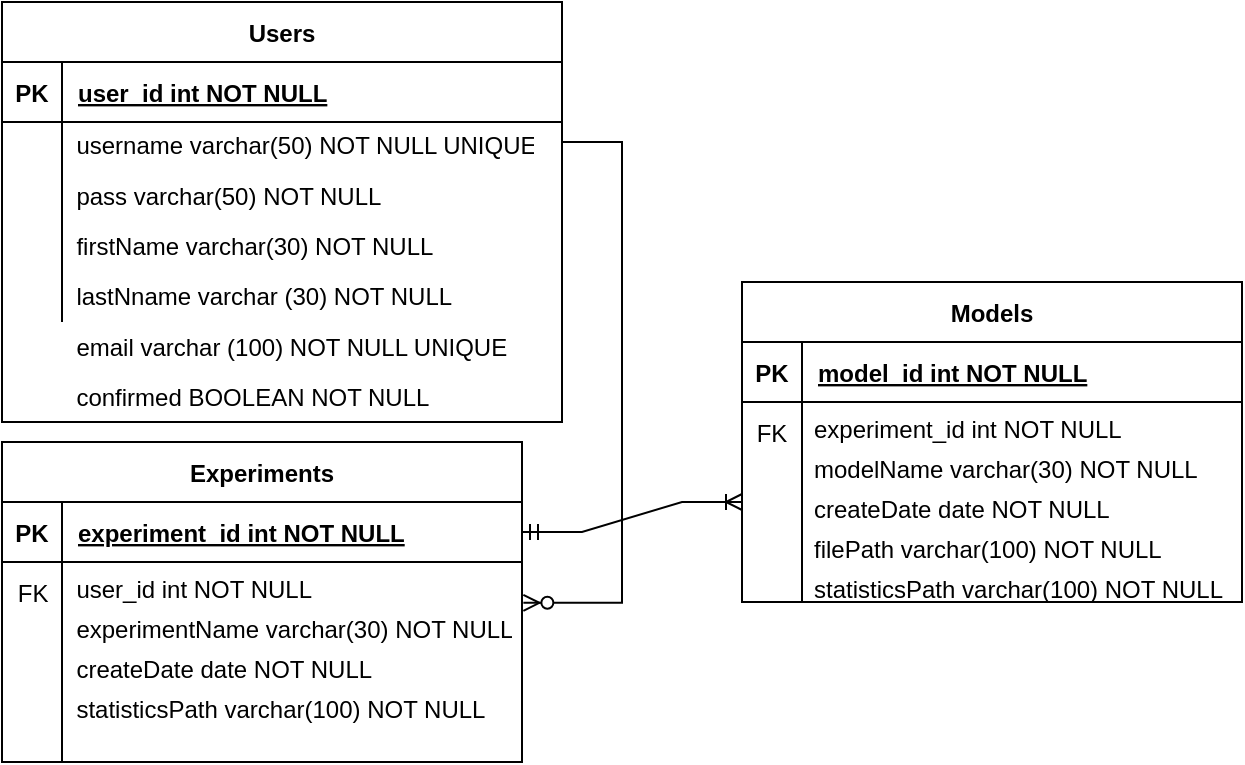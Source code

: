 <mxfile version="16.6.6" type="device"><diagram id="R2lEEEUBdFMjLlhIrx00" name="Page-1"><mxGraphModel dx="1519" dy="501" grid="1" gridSize="10" guides="1" tooltips="1" connect="1" arrows="1" fold="1" page="1" pageScale="1" pageWidth="850" pageHeight="1100" math="0" shadow="0" extFonts="Permanent Marker^https://fonts.googleapis.com/css?family=Permanent+Marker"><root><mxCell id="0"/><mxCell id="1" parent="0"/><mxCell id="DKw-V1k39yW1BBXyD5-j-8" value="" style="group" parent="1" vertex="1" connectable="0"><mxGeometry x="-10" y="10" width="280" height="210" as="geometry"/></mxCell><mxCell id="C-vyLk0tnHw3VtMMgP7b-23" value="Users" style="shape=table;startSize=30;container=1;collapsible=1;childLayout=tableLayout;fixedRows=1;rowLines=0;fontStyle=1;align=center;resizeLast=1;" parent="DKw-V1k39yW1BBXyD5-j-8" vertex="1"><mxGeometry width="280" height="210" as="geometry"><mxRectangle width="60" height="30" as="alternateBounds"/></mxGeometry></mxCell><mxCell id="C-vyLk0tnHw3VtMMgP7b-24" value="" style="shape=partialRectangle;collapsible=0;dropTarget=0;pointerEvents=0;fillColor=none;points=[[0,0.5],[1,0.5]];portConstraint=eastwest;top=0;left=0;right=0;bottom=1;" parent="C-vyLk0tnHw3VtMMgP7b-23" vertex="1"><mxGeometry y="30" width="280" height="30" as="geometry"/></mxCell><mxCell id="C-vyLk0tnHw3VtMMgP7b-25" value="PK" style="shape=partialRectangle;overflow=hidden;connectable=0;fillColor=none;top=0;left=0;bottom=0;right=0;fontStyle=1;" parent="C-vyLk0tnHw3VtMMgP7b-24" vertex="1"><mxGeometry width="30" height="30" as="geometry"><mxRectangle width="30" height="30" as="alternateBounds"/></mxGeometry></mxCell><mxCell id="C-vyLk0tnHw3VtMMgP7b-26" value="user_id int NOT NULL " style="shape=partialRectangle;overflow=hidden;connectable=0;fillColor=none;top=0;left=0;bottom=0;right=0;align=left;spacingLeft=6;fontStyle=5;" parent="C-vyLk0tnHw3VtMMgP7b-24" vertex="1"><mxGeometry x="30" width="250" height="30" as="geometry"><mxRectangle width="250" height="30" as="alternateBounds"/></mxGeometry></mxCell><mxCell id="C-vyLk0tnHw3VtMMgP7b-27" value="" style="shape=partialRectangle;collapsible=0;dropTarget=0;pointerEvents=0;fillColor=none;points=[[0,0.5],[1,0.5]];portConstraint=eastwest;top=0;left=0;right=0;bottom=0;" parent="C-vyLk0tnHw3VtMMgP7b-23" vertex="1"><mxGeometry y="60" width="280" height="100" as="geometry"/></mxCell><mxCell id="C-vyLk0tnHw3VtMMgP7b-28" value="" style="shape=partialRectangle;overflow=hidden;connectable=0;fillColor=none;top=0;left=0;bottom=0;right=0;" parent="C-vyLk0tnHw3VtMMgP7b-27" vertex="1"><mxGeometry width="30" height="100" as="geometry"><mxRectangle width="30" height="100" as="alternateBounds"/></mxGeometry></mxCell><mxCell id="C-vyLk0tnHw3VtMMgP7b-29" value="" style="shape=partialRectangle;overflow=hidden;connectable=0;fillColor=none;top=0;left=0;bottom=0;right=0;align=left;spacingLeft=6;" parent="C-vyLk0tnHw3VtMMgP7b-27" vertex="1"><mxGeometry x="30" width="250" height="100" as="geometry"><mxRectangle width="250" height="100" as="alternateBounds"/></mxGeometry></mxCell><mxCell id="DKw-V1k39yW1BBXyD5-j-7" value="" style="group" parent="DKw-V1k39yW1BBXyD5-j-8" vertex="1" connectable="0"><mxGeometry x="31.2" y="58.07" width="240" height="141.93" as="geometry"/></mxCell><mxCell id="DKw-V1k39yW1BBXyD5-j-1" value="username varchar(50) NOT NULL UNIQUE" style="text;strokeColor=none;fillColor=none;spacingLeft=4;spacingRight=4;overflow=hidden;rotatable=0;points=[[0,0.5],[1,0.5]];portConstraint=eastwest;fontSize=12;" parent="DKw-V1k39yW1BBXyD5-j-7" vertex="1"><mxGeometry width="240" height="25.2" as="geometry"/></mxCell><mxCell id="DKw-V1k39yW1BBXyD5-j-2" value="pass varchar(50) NOT NULL " style="text;strokeColor=none;fillColor=none;spacingLeft=4;spacingRight=4;overflow=hidden;rotatable=0;points=[[0,0.5],[1,0.5]];portConstraint=eastwest;fontSize=12;" parent="DKw-V1k39yW1BBXyD5-j-7" vertex="1"><mxGeometry y="25.203" width="228.8" height="25.203" as="geometry"/></mxCell><mxCell id="DKw-V1k39yW1BBXyD5-j-3" value="firstName varchar(30) NOT NULL " style="text;strokeColor=none;fillColor=none;spacingLeft=4;spacingRight=4;overflow=hidden;rotatable=0;points=[[0,0.5],[1,0.5]];portConstraint=eastwest;fontSize=12;" parent="DKw-V1k39yW1BBXyD5-j-7" vertex="1"><mxGeometry y="50.405" width="228.8" height="25.203" as="geometry"/></mxCell><mxCell id="DKw-V1k39yW1BBXyD5-j-4" value="lastNname varchar (30) NOT NULL &#10;" style="text;strokeColor=none;fillColor=none;spacingLeft=4;spacingRight=4;overflow=hidden;rotatable=0;points=[[0,0.5],[1,0.5]];portConstraint=eastwest;fontSize=12;" parent="DKw-V1k39yW1BBXyD5-j-7" vertex="1"><mxGeometry y="75.608" width="228.8" height="25.203" as="geometry"/></mxCell><mxCell id="DKw-V1k39yW1BBXyD5-j-5" value="email varchar (100) NOT NULL UNIQUE" style="text;strokeColor=none;fillColor=none;spacingLeft=4;spacingRight=4;overflow=hidden;rotatable=0;points=[[0,0.5],[1,0.5]];portConstraint=eastwest;fontSize=12;" parent="DKw-V1k39yW1BBXyD5-j-7" vertex="1"><mxGeometry y="100.81" width="228.8" height="25.203" as="geometry"/></mxCell><mxCell id="DKw-V1k39yW1BBXyD5-j-51" value="" style="group" parent="1" vertex="1" connectable="0"><mxGeometry x="360" y="150" width="250" height="160" as="geometry"/></mxCell><mxCell id="DKw-V1k39yW1BBXyD5-j-52" value="Models" style="shape=table;startSize=30;container=1;collapsible=1;childLayout=tableLayout;fixedRows=1;rowLines=0;fontStyle=1;align=center;resizeLast=1;" parent="DKw-V1k39yW1BBXyD5-j-51" vertex="1"><mxGeometry width="250" height="160" as="geometry"><mxRectangle width="60" height="30" as="alternateBounds"/></mxGeometry></mxCell><mxCell id="DKw-V1k39yW1BBXyD5-j-53" value="" style="shape=partialRectangle;collapsible=0;dropTarget=0;pointerEvents=0;fillColor=none;points=[[0,0.5],[1,0.5]];portConstraint=eastwest;top=0;left=0;right=0;bottom=1;" parent="DKw-V1k39yW1BBXyD5-j-52" vertex="1"><mxGeometry y="30" width="250" height="30" as="geometry"/></mxCell><mxCell id="DKw-V1k39yW1BBXyD5-j-54" value="PK" style="shape=partialRectangle;overflow=hidden;connectable=0;fillColor=none;top=0;left=0;bottom=0;right=0;fontStyle=1;" parent="DKw-V1k39yW1BBXyD5-j-53" vertex="1"><mxGeometry width="30" height="30" as="geometry"><mxRectangle width="30" height="30" as="alternateBounds"/></mxGeometry></mxCell><mxCell id="DKw-V1k39yW1BBXyD5-j-55" value="model_id int NOT NULL" style="shape=partialRectangle;overflow=hidden;connectable=0;fillColor=none;top=0;left=0;bottom=0;right=0;align=left;spacingLeft=6;fontStyle=5;" parent="DKw-V1k39yW1BBXyD5-j-53" vertex="1"><mxGeometry x="30" width="220" height="30" as="geometry"><mxRectangle width="220" height="30" as="alternateBounds"/></mxGeometry></mxCell><mxCell id="DKw-V1k39yW1BBXyD5-j-56" value="" style="shape=partialRectangle;collapsible=0;dropTarget=0;pointerEvents=0;fillColor=none;points=[[0,0.5],[1,0.5]];portConstraint=eastwest;top=0;left=0;right=0;bottom=0;" parent="DKw-V1k39yW1BBXyD5-j-52" vertex="1"><mxGeometry y="60" width="250" height="100" as="geometry"/></mxCell><mxCell id="DKw-V1k39yW1BBXyD5-j-57" value="" style="shape=partialRectangle;overflow=hidden;connectable=0;fillColor=none;top=0;left=0;bottom=0;right=0;" parent="DKw-V1k39yW1BBXyD5-j-56" vertex="1"><mxGeometry width="30" height="100" as="geometry"><mxRectangle width="30" height="100" as="alternateBounds"/></mxGeometry></mxCell><mxCell id="DKw-V1k39yW1BBXyD5-j-58" value="" style="shape=partialRectangle;overflow=hidden;connectable=0;fillColor=none;top=0;left=0;bottom=0;right=0;align=left;spacingLeft=6;" parent="DKw-V1k39yW1BBXyD5-j-56" vertex="1"><mxGeometry x="30" width="220" height="100" as="geometry"><mxRectangle width="220" height="100" as="alternateBounds"/></mxGeometry></mxCell><mxCell id="DKw-V1k39yW1BBXyD5-j-59" value="" style="group" parent="DKw-V1k39yW1BBXyD5-j-51" vertex="1" connectable="0"><mxGeometry x="30" y="60" width="220" height="100" as="geometry"/></mxCell><mxCell id="DKw-V1k39yW1BBXyD5-j-60" value="experiment_id int NOT NULL " style="text;strokeColor=none;fillColor=none;spacingLeft=4;spacingRight=4;overflow=hidden;rotatable=0;points=[[0,0.5],[1,0.5]];portConstraint=eastwest;fontSize=12;" parent="DKw-V1k39yW1BBXyD5-j-59" vertex="1"><mxGeometry width="220" height="20" as="geometry"/></mxCell><mxCell id="DKw-V1k39yW1BBXyD5-j-61" value="createDate date NOT NULL" style="text;strokeColor=none;fillColor=none;spacingLeft=4;spacingRight=4;overflow=hidden;rotatable=0;points=[[0,0.5],[1,0.5]];portConstraint=eastwest;fontSize=12;" parent="DKw-V1k39yW1BBXyD5-j-59" vertex="1"><mxGeometry y="40" width="220" height="20" as="geometry"/></mxCell><mxCell id="DKw-V1k39yW1BBXyD5-j-62" value="FK" style="shape=partialRectangle;overflow=hidden;connectable=0;fillColor=none;top=0;left=0;bottom=0;right=0;" parent="DKw-V1k39yW1BBXyD5-j-51" vertex="1"><mxGeometry y="60" width="30" height="30" as="geometry"><mxRectangle width="30" height="30" as="alternateBounds"/></mxGeometry></mxCell><mxCell id="DKw-V1k39yW1BBXyD5-j-63" value="modelName varchar(30) NOT NULL" style="text;strokeColor=none;fillColor=none;spacingLeft=4;spacingRight=4;overflow=hidden;rotatable=0;points=[[0,0.5],[1,0.5]];portConstraint=eastwest;fontSize=12;" parent="DKw-V1k39yW1BBXyD5-j-51" vertex="1"><mxGeometry x="30" y="80" width="220" height="30" as="geometry"/></mxCell><mxCell id="DKw-V1k39yW1BBXyD5-j-78" value="filePath varchar(100) NOT NULL " style="text;strokeColor=none;fillColor=none;spacingLeft=4;spacingRight=4;overflow=hidden;rotatable=0;points=[[0,0.5],[1,0.5]];portConstraint=eastwest;fontSize=12;" parent="DKw-V1k39yW1BBXyD5-j-51" vertex="1"><mxGeometry x="30" y="120" width="220" height="20" as="geometry"/></mxCell><mxCell id="DKw-V1k39yW1BBXyD5-j-86" value="statisticsPath varchar(100) NOT NULL " style="text;strokeColor=none;fillColor=none;spacingLeft=4;spacingRight=4;overflow=hidden;rotatable=0;points=[[0,0.5],[1,0.5]];portConstraint=eastwest;fontSize=12;" parent="DKw-V1k39yW1BBXyD5-j-51" vertex="1"><mxGeometry x="30" y="140" width="220" height="20" as="geometry"/></mxCell><mxCell id="DKw-V1k39yW1BBXyD5-j-32" value="Experiments" style="shape=table;startSize=30;container=1;collapsible=1;childLayout=tableLayout;fixedRows=1;rowLines=0;fontStyle=1;align=center;resizeLast=1;" parent="1" vertex="1"><mxGeometry x="-10" y="230" width="260" height="160" as="geometry"><mxRectangle width="60" height="30" as="alternateBounds"/></mxGeometry></mxCell><mxCell id="DKw-V1k39yW1BBXyD5-j-33" value="" style="shape=partialRectangle;collapsible=0;dropTarget=0;pointerEvents=0;fillColor=none;points=[[0,0.5],[1,0.5]];portConstraint=eastwest;top=0;left=0;right=0;bottom=1;" parent="DKw-V1k39yW1BBXyD5-j-32" vertex="1"><mxGeometry y="30" width="260" height="30" as="geometry"/></mxCell><mxCell id="DKw-V1k39yW1BBXyD5-j-34" value="PK" style="shape=partialRectangle;overflow=hidden;connectable=0;fillColor=none;top=0;left=0;bottom=0;right=0;fontStyle=1;" parent="DKw-V1k39yW1BBXyD5-j-33" vertex="1"><mxGeometry width="30" height="30" as="geometry"><mxRectangle width="30" height="30" as="alternateBounds"/></mxGeometry></mxCell><mxCell id="DKw-V1k39yW1BBXyD5-j-35" value="experiment_id int NOT NULL" style="shape=partialRectangle;overflow=hidden;connectable=0;fillColor=none;top=0;left=0;bottom=0;right=0;align=left;spacingLeft=6;fontStyle=5;" parent="DKw-V1k39yW1BBXyD5-j-33" vertex="1"><mxGeometry x="30" width="230" height="30" as="geometry"><mxRectangle width="230" height="30" as="alternateBounds"/></mxGeometry></mxCell><mxCell id="DKw-V1k39yW1BBXyD5-j-36" value="" style="shape=partialRectangle;collapsible=0;dropTarget=0;pointerEvents=0;fillColor=none;points=[[0,0.5],[1,0.5]];portConstraint=eastwest;top=0;left=0;right=0;bottom=0;" parent="DKw-V1k39yW1BBXyD5-j-32" vertex="1"><mxGeometry y="60" width="260" height="100" as="geometry"/></mxCell><mxCell id="DKw-V1k39yW1BBXyD5-j-37" value="" style="shape=partialRectangle;overflow=hidden;connectable=0;fillColor=none;top=0;left=0;bottom=0;right=0;" parent="DKw-V1k39yW1BBXyD5-j-36" vertex="1"><mxGeometry width="30" height="100" as="geometry"><mxRectangle width="30" height="100" as="alternateBounds"/></mxGeometry></mxCell><mxCell id="DKw-V1k39yW1BBXyD5-j-38" value="" style="shape=partialRectangle;overflow=hidden;connectable=0;fillColor=none;top=0;left=0;bottom=0;right=0;align=left;spacingLeft=6;" parent="DKw-V1k39yW1BBXyD5-j-36" vertex="1"><mxGeometry x="30" width="230" height="100" as="geometry"><mxRectangle width="230" height="100" as="alternateBounds"/></mxGeometry></mxCell><mxCell id="DKw-V1k39yW1BBXyD5-j-65" value="" style="group" parent="1" vertex="1" connectable="0"><mxGeometry x="-10" y="290" width="260" height="60" as="geometry"/></mxCell><mxCell id="DKw-V1k39yW1BBXyD5-j-40" value="user_id int NOT NULL " style="text;strokeColor=none;fillColor=none;spacingLeft=4;spacingRight=4;overflow=hidden;rotatable=0;points=[[0,0.5],[1,0.5]];portConstraint=eastwest;fontSize=12;" parent="DKw-V1k39yW1BBXyD5-j-65" vertex="1"><mxGeometry x="31.2" width="228.8" height="20" as="geometry"/></mxCell><mxCell id="DKw-V1k39yW1BBXyD5-j-42" value="createDate date NOT NULL" style="text;strokeColor=none;fillColor=none;spacingLeft=4;spacingRight=4;overflow=hidden;rotatable=0;points=[[0,0.5],[1,0.5]];portConstraint=eastwest;fontSize=12;" parent="DKw-V1k39yW1BBXyD5-j-65" vertex="1"><mxGeometry x="31.2" y="40" width="228.8" height="20" as="geometry"/></mxCell><mxCell id="DKw-V1k39yW1BBXyD5-j-50" value="FK" style="shape=partialRectangle;overflow=hidden;connectable=0;fillColor=none;top=0;left=0;bottom=0;right=0;" parent="DKw-V1k39yW1BBXyD5-j-65" vertex="1"><mxGeometry width="31.2" height="30" as="geometry"><mxRectangle width="30" height="30" as="alternateBounds"/></mxGeometry></mxCell><mxCell id="DKw-V1k39yW1BBXyD5-j-41" value="experimentName varchar(30) NOT NULL" style="text;strokeColor=none;fillColor=none;spacingLeft=4;spacingRight=4;overflow=hidden;rotatable=0;points=[[0,0.5],[1,0.5]];portConstraint=eastwest;fontSize=12;" parent="DKw-V1k39yW1BBXyD5-j-65" vertex="1"><mxGeometry x="31.2" y="20" width="228.8" height="30" as="geometry"/></mxCell><mxCell id="DKw-V1k39yW1BBXyD5-j-66" value="" style="edgeStyle=entityRelationEdgeStyle;fontSize=12;html=1;endArrow=ERoneToMany;startArrow=ERmandOne;rounded=0;exitX=1;exitY=0.5;exitDx=0;exitDy=0;" parent="1" source="DKw-V1k39yW1BBXyD5-j-33" target="DKw-V1k39yW1BBXyD5-j-56" edge="1"><mxGeometry width="100" height="100" relative="1" as="geometry"><mxPoint x="390" y="320" as="sourcePoint"/><mxPoint x="470" y="330" as="targetPoint"/></mxGeometry></mxCell><mxCell id="DKw-V1k39yW1BBXyD5-j-67" value="" style="edgeStyle=entityRelationEdgeStyle;fontSize=12;html=1;endArrow=ERzeroToMany;endFill=1;rounded=0;entryX=1.003;entryY=0.013;entryDx=0;entryDy=0;entryPerimeter=0;" parent="1" target="DKw-V1k39yW1BBXyD5-j-41" edge="1"><mxGeometry width="100" height="100" relative="1" as="geometry"><mxPoint x="270" y="80" as="sourcePoint"/><mxPoint x="250" y="300" as="targetPoint"/></mxGeometry></mxCell><mxCell id="DKw-V1k39yW1BBXyD5-j-84" value="confirmed BOOLEAN NOT NULL" style="text;strokeColor=none;fillColor=none;spacingLeft=4;spacingRight=4;overflow=hidden;rotatable=0;points=[[0,0.5],[1,0.5]];portConstraint=eastwest;fontSize=12;" parent="1" vertex="1"><mxGeometry x="21.2" y="194.084" width="228.8" height="24.516" as="geometry"/></mxCell><mxCell id="DKw-V1k39yW1BBXyD5-j-85" value="statisticsPath varchar(100) NOT NULL " style="text;strokeColor=none;fillColor=none;spacingLeft=4;spacingRight=4;overflow=hidden;rotatable=0;points=[[0,0.5],[1,0.5]];portConstraint=eastwest;fontSize=12;" parent="1" vertex="1"><mxGeometry x="21.2" y="350" width="220" height="20" as="geometry"/></mxCell></root></mxGraphModel></diagram></mxfile>